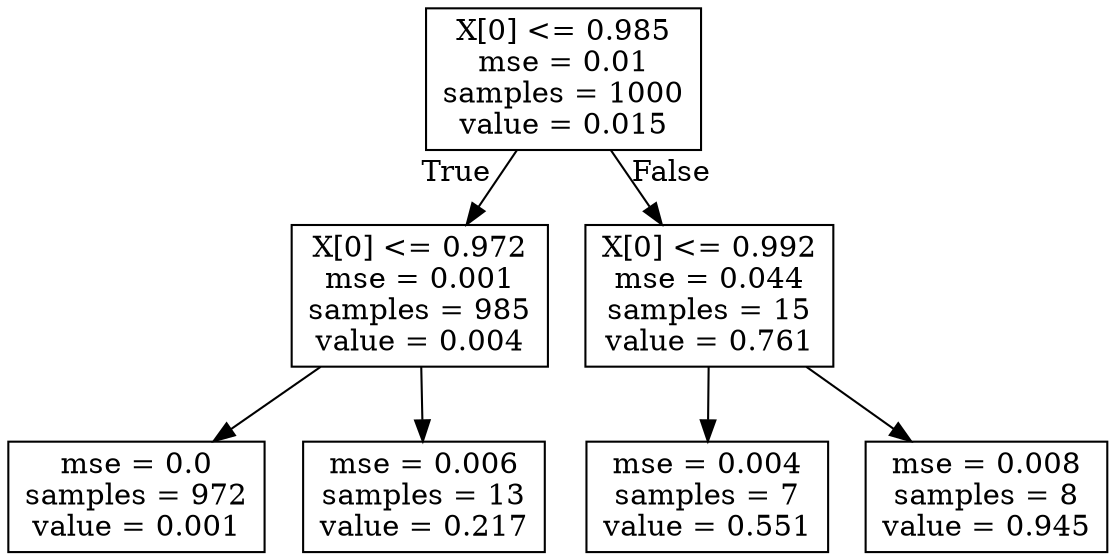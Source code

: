 digraph Tree {
node [shape=box] ;
0 [label="X[0] <= 0.985\nmse = 0.01\nsamples = 1000\nvalue = 0.015"] ;
1 [label="X[0] <= 0.972\nmse = 0.001\nsamples = 985\nvalue = 0.004"] ;
0 -> 1 [labeldistance=2.5, labelangle=45, headlabel="True"] ;
2 [label="mse = 0.0\nsamples = 972\nvalue = 0.001"] ;
1 -> 2 ;
3 [label="mse = 0.006\nsamples = 13\nvalue = 0.217"] ;
1 -> 3 ;
4 [label="X[0] <= 0.992\nmse = 0.044\nsamples = 15\nvalue = 0.761"] ;
0 -> 4 [labeldistance=2.5, labelangle=-45, headlabel="False"] ;
5 [label="mse = 0.004\nsamples = 7\nvalue = 0.551"] ;
4 -> 5 ;
6 [label="mse = 0.008\nsamples = 8\nvalue = 0.945"] ;
4 -> 6 ;
}
